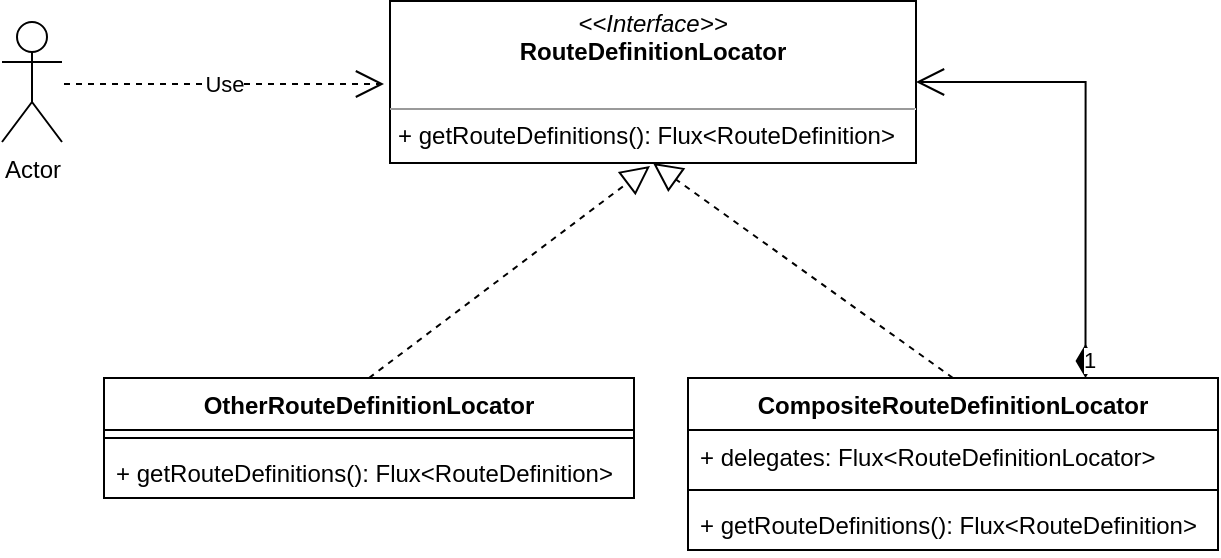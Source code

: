 <mxfile version="21.0.6" type="github">
  <diagram id="K4g5H_F3tM1JXKE1jrMc" name="Page-1">
    <mxGraphModel dx="1562" dy="829" grid="0" gridSize="10" guides="1" tooltips="1" connect="1" arrows="1" fold="1" page="1" pageScale="1" pageWidth="1200" pageHeight="1920" math="0" shadow="0">
      <root>
        <mxCell id="0" />
        <mxCell id="1" parent="0" />
        <mxCell id="7lKeUnp7h8Wlk9BfpHTG-4" value="Actor" style="shape=umlActor;verticalLabelPosition=bottom;verticalAlign=top;html=1;outlineConnect=0;" vertex="1" parent="1">
          <mxGeometry x="152" y="611" width="30" height="60" as="geometry" />
        </mxCell>
        <mxCell id="7lKeUnp7h8Wlk9BfpHTG-6" value="Use" style="endArrow=open;endSize=12;dashed=1;html=1;rounded=0;shadow=0;" edge="1" parent="1">
          <mxGeometry width="160" relative="1" as="geometry">
            <mxPoint x="183" y="642" as="sourcePoint" />
            <mxPoint x="343" y="642" as="targetPoint" />
          </mxGeometry>
        </mxCell>
        <mxCell id="7lKeUnp7h8Wlk9BfpHTG-7" value="&lt;p style=&quot;margin:0px;margin-top:4px;text-align:center;&quot;&gt;&lt;i&gt;&amp;lt;&amp;lt;Interface&amp;gt;&amp;gt;&lt;/i&gt;&lt;br&gt;&lt;b&gt;RouteDefinitionLocator&lt;/b&gt;&lt;br&gt;&lt;/p&gt;&lt;p style=&quot;margin:0px;margin-left:4px;&quot;&gt;&lt;br&gt;&lt;/p&gt;&lt;hr size=&quot;1&quot;&gt;&lt;p style=&quot;margin:0px;margin-left:4px;&quot;&gt;+ getRouteDefinitions(): Flux&amp;lt;RouteDefinition&amp;gt;&lt;br&gt;&lt;/p&gt;" style="verticalAlign=top;align=left;overflow=fill;fontSize=12;fontFamily=Helvetica;html=1;whiteSpace=wrap;" vertex="1" parent="1">
          <mxGeometry x="346" y="600.5" width="263" height="81" as="geometry" />
        </mxCell>
        <mxCell id="7lKeUnp7h8Wlk9BfpHTG-8" value="CompositeRouteDefinitionLocator" style="swimlane;fontStyle=1;align=center;verticalAlign=top;childLayout=stackLayout;horizontal=1;startSize=26;horizontalStack=0;resizeParent=1;resizeParentMax=0;resizeLast=0;collapsible=1;marginBottom=0;whiteSpace=wrap;html=1;" vertex="1" parent="1">
          <mxGeometry x="495" y="789" width="265" height="86" as="geometry" />
        </mxCell>
        <mxCell id="7lKeUnp7h8Wlk9BfpHTG-9" value="+ delegates: Flux&amp;lt;RouteDefinitionLocator&amp;gt;" style="text;strokeColor=none;fillColor=none;align=left;verticalAlign=top;spacingLeft=4;spacingRight=4;overflow=hidden;rotatable=0;points=[[0,0.5],[1,0.5]];portConstraint=eastwest;whiteSpace=wrap;html=1;" vertex="1" parent="7lKeUnp7h8Wlk9BfpHTG-8">
          <mxGeometry y="26" width="265" height="26" as="geometry" />
        </mxCell>
        <mxCell id="7lKeUnp7h8Wlk9BfpHTG-10" value="" style="line;strokeWidth=1;fillColor=none;align=left;verticalAlign=middle;spacingTop=-1;spacingLeft=3;spacingRight=3;rotatable=0;labelPosition=right;points=[];portConstraint=eastwest;strokeColor=inherit;" vertex="1" parent="7lKeUnp7h8Wlk9BfpHTG-8">
          <mxGeometry y="52" width="265" height="8" as="geometry" />
        </mxCell>
        <mxCell id="7lKeUnp7h8Wlk9BfpHTG-11" value="+ getRouteDefinitions(): Flux&amp;lt;RouteDefinition&amp;gt;" style="text;strokeColor=none;fillColor=none;align=left;verticalAlign=top;spacingLeft=4;spacingRight=4;overflow=hidden;rotatable=0;points=[[0,0.5],[1,0.5]];portConstraint=eastwest;whiteSpace=wrap;html=1;" vertex="1" parent="7lKeUnp7h8Wlk9BfpHTG-8">
          <mxGeometry y="60" width="265" height="26" as="geometry" />
        </mxCell>
        <mxCell id="7lKeUnp7h8Wlk9BfpHTG-12" value="" style="endArrow=block;dashed=1;endFill=0;endSize=12;html=1;rounded=0;exitX=0.5;exitY=0;exitDx=0;exitDy=0;entryX=0.5;entryY=1;entryDx=0;entryDy=0;" edge="1" parent="1" source="7lKeUnp7h8Wlk9BfpHTG-8" target="7lKeUnp7h8Wlk9BfpHTG-7">
          <mxGeometry width="160" relative="1" as="geometry">
            <mxPoint x="519" y="726" as="sourcePoint" />
            <mxPoint x="679" y="726" as="targetPoint" />
          </mxGeometry>
        </mxCell>
        <mxCell id="7lKeUnp7h8Wlk9BfpHTG-13" value="OtherRouteDefinitionLocator" style="swimlane;fontStyle=1;align=center;verticalAlign=top;childLayout=stackLayout;horizontal=1;startSize=26;horizontalStack=0;resizeParent=1;resizeParentMax=0;resizeLast=0;collapsible=1;marginBottom=0;whiteSpace=wrap;html=1;" vertex="1" parent="1">
          <mxGeometry x="203" y="789" width="265" height="60" as="geometry" />
        </mxCell>
        <mxCell id="7lKeUnp7h8Wlk9BfpHTG-15" value="" style="line;strokeWidth=1;fillColor=none;align=left;verticalAlign=middle;spacingTop=-1;spacingLeft=3;spacingRight=3;rotatable=0;labelPosition=right;points=[];portConstraint=eastwest;strokeColor=inherit;" vertex="1" parent="7lKeUnp7h8Wlk9BfpHTG-13">
          <mxGeometry y="26" width="265" height="8" as="geometry" />
        </mxCell>
        <mxCell id="7lKeUnp7h8Wlk9BfpHTG-16" value="+ getRouteDefinitions(): Flux&amp;lt;RouteDefinition&amp;gt;" style="text;strokeColor=none;fillColor=none;align=left;verticalAlign=top;spacingLeft=4;spacingRight=4;overflow=hidden;rotatable=0;points=[[0,0.5],[1,0.5]];portConstraint=eastwest;whiteSpace=wrap;html=1;" vertex="1" parent="7lKeUnp7h8Wlk9BfpHTG-13">
          <mxGeometry y="34" width="265" height="26" as="geometry" />
        </mxCell>
        <mxCell id="7lKeUnp7h8Wlk9BfpHTG-17" value="" style="endArrow=block;dashed=1;endFill=0;endSize=12;html=1;rounded=0;exitX=0.5;exitY=0;exitDx=0;exitDy=0;" edge="1" parent="1" source="7lKeUnp7h8Wlk9BfpHTG-13">
          <mxGeometry width="160" relative="1" as="geometry">
            <mxPoint x="342" y="787" as="sourcePoint" />
            <mxPoint x="476" y="683" as="targetPoint" />
          </mxGeometry>
        </mxCell>
        <mxCell id="7lKeUnp7h8Wlk9BfpHTG-19" value="1" style="endArrow=open;html=1;endSize=12;startArrow=diamondThin;startSize=14;startFill=1;edgeStyle=orthogonalEdgeStyle;align=left;verticalAlign=bottom;rounded=0;entryX=1;entryY=0.5;entryDx=0;entryDy=0;exitX=0.75;exitY=0;exitDx=0;exitDy=0;" edge="1" parent="1" source="7lKeUnp7h8Wlk9BfpHTG-8" target="7lKeUnp7h8Wlk9BfpHTG-7">
          <mxGeometry x="-1" y="3" relative="1" as="geometry">
            <mxPoint x="686" y="740" as="sourcePoint" />
            <mxPoint x="846" y="585" as="targetPoint" />
          </mxGeometry>
        </mxCell>
      </root>
    </mxGraphModel>
  </diagram>
</mxfile>
